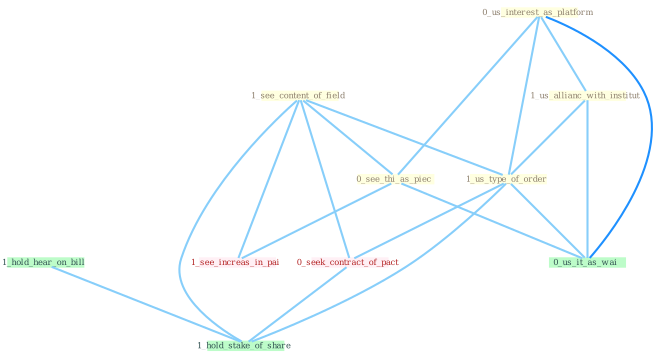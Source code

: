 Graph G{ 
    node
    [shape=polygon,style=filled,width=.5,height=.06,color="#BDFCC9",fixedsize=true,fontsize=4,
    fontcolor="#2f4f4f"];
    {node
    [color="#ffffe0", fontcolor="#8b7d6b"] "0_us_interest_as_platform " "1_see_content_of_field " "1_us_allianc_with_institut " "0_see_thi_as_piec " "1_us_type_of_order "}
{node [color="#fff0f5", fontcolor="#b22222"] "0_seek_contract_of_pact " "1_see_increas_in_pai "}
edge [color="#B0E2FF"];

	"0_us_interest_as_platform " -- "1_us_allianc_with_institut " [w="1", color="#87cefa" ];
	"0_us_interest_as_platform " -- "0_see_thi_as_piec " [w="1", color="#87cefa" ];
	"0_us_interest_as_platform " -- "1_us_type_of_order " [w="1", color="#87cefa" ];
	"0_us_interest_as_platform " -- "0_us_it_as_wai " [w="2", color="#1e90ff" , len=0.8];
	"1_see_content_of_field " -- "0_see_thi_as_piec " [w="1", color="#87cefa" ];
	"1_see_content_of_field " -- "1_us_type_of_order " [w="1", color="#87cefa" ];
	"1_see_content_of_field " -- "0_seek_contract_of_pact " [w="1", color="#87cefa" ];
	"1_see_content_of_field " -- "1_see_increas_in_pai " [w="1", color="#87cefa" ];
	"1_see_content_of_field " -- "1_hold_stake_of_share " [w="1", color="#87cefa" ];
	"1_us_allianc_with_institut " -- "1_us_type_of_order " [w="1", color="#87cefa" ];
	"1_us_allianc_with_institut " -- "0_us_it_as_wai " [w="1", color="#87cefa" ];
	"0_see_thi_as_piec " -- "0_us_it_as_wai " [w="1", color="#87cefa" ];
	"0_see_thi_as_piec " -- "1_see_increas_in_pai " [w="1", color="#87cefa" ];
	"1_us_type_of_order " -- "0_seek_contract_of_pact " [w="1", color="#87cefa" ];
	"1_us_type_of_order " -- "0_us_it_as_wai " [w="1", color="#87cefa" ];
	"1_us_type_of_order " -- "1_hold_stake_of_share " [w="1", color="#87cefa" ];
	"0_seek_contract_of_pact " -- "1_hold_stake_of_share " [w="1", color="#87cefa" ];
	"1_hold_hear_on_bill " -- "1_hold_stake_of_share " [w="1", color="#87cefa" ];
}